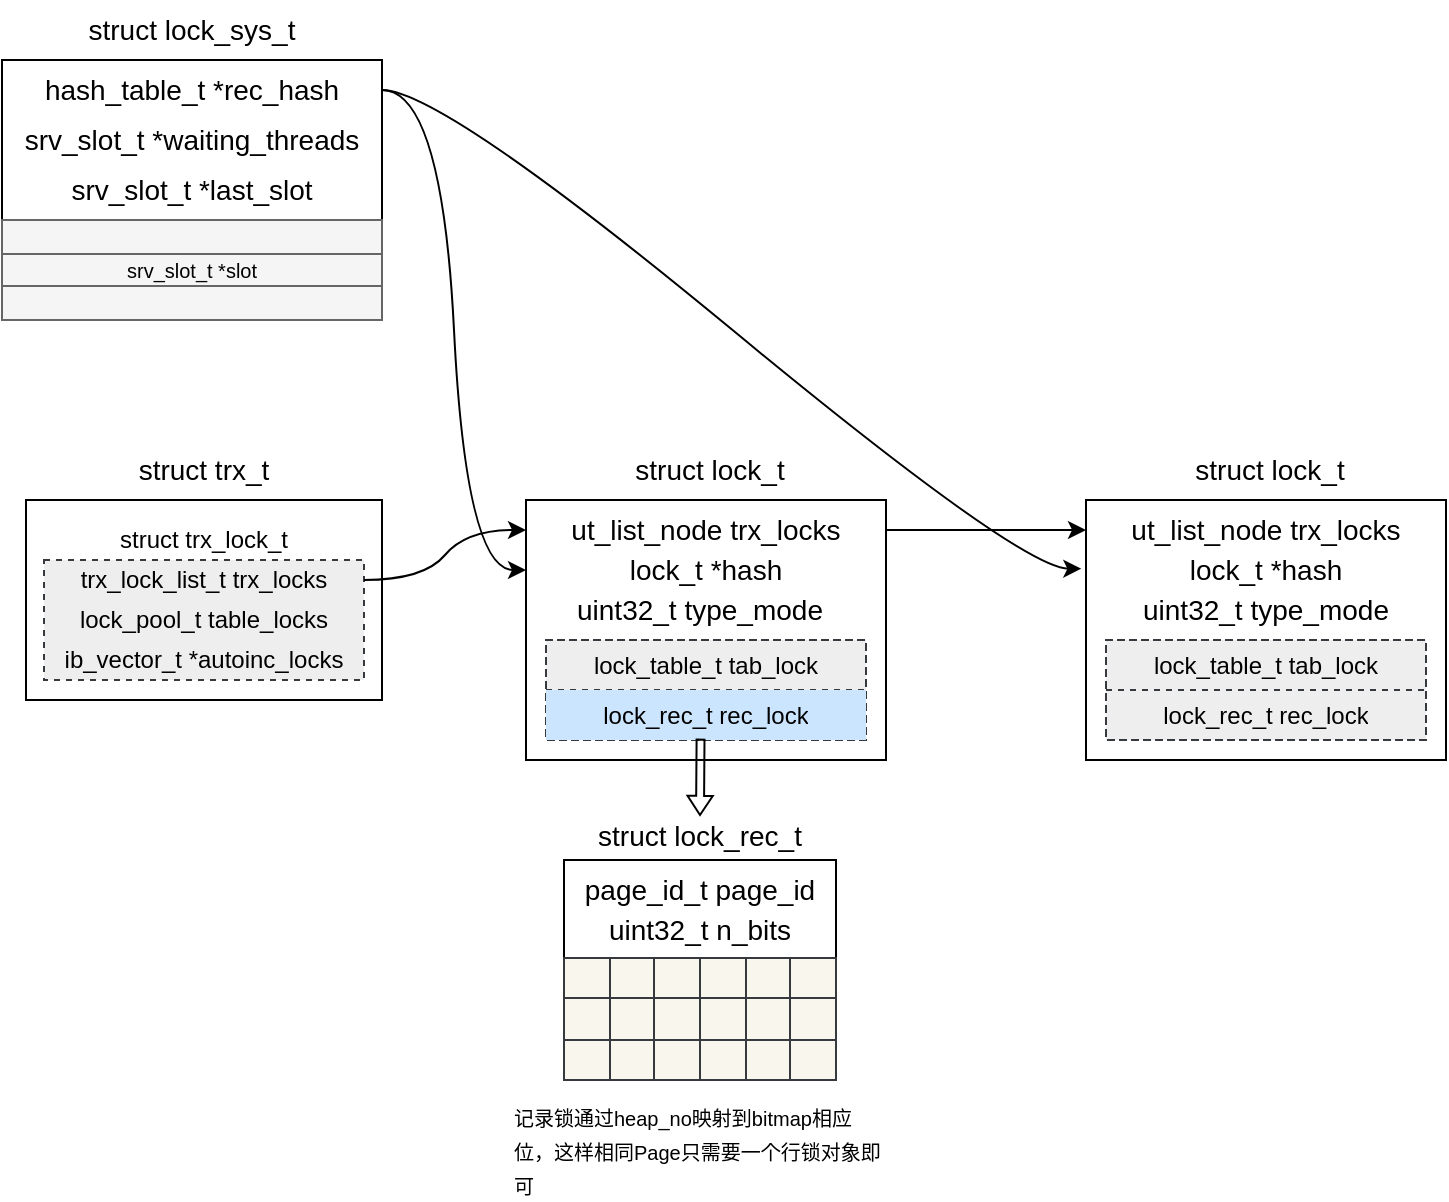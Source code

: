 <mxfile version="20.8.20" type="github" pages="2">
  <diagram id="ggDm7dyGmYc0CfCTTLtj" name="第 1 页">
    <mxGraphModel dx="778" dy="514" grid="1" gridSize="10" guides="1" tooltips="1" connect="1" arrows="1" fold="1" page="1" pageScale="1" pageWidth="827" pageHeight="1169" math="0" shadow="0">
      <root>
        <mxCell id="0" />
        <mxCell id="1" parent="0" />
        <mxCell id="7I_updDtBPzMGvopnjmh-6" value="" style="rounded=0;whiteSpace=wrap;html=1;sketch=0;glass=0;" parent="1" vertex="1">
          <mxGeometry x="309" y="670" width="136" height="110" as="geometry" />
        </mxCell>
        <mxCell id="7I_updDtBPzMGvopnjmh-11" value="&lt;font style=&quot;font-size: 14px;&quot;&gt;struct lock_rec_t&lt;/font&gt;" style="text;html=1;strokeColor=none;fillColor=none;align=center;verticalAlign=middle;whiteSpace=wrap;rounded=0;" parent="1" vertex="1">
          <mxGeometry x="321" y="648" width="112" height="20" as="geometry" />
        </mxCell>
        <mxCell id="7I_updDtBPzMGvopnjmh-57" value="" style="shape=table;startSize=0;container=1;collapsible=0;childLayout=tableLayout;rounded=0;glass=0;sketch=0;fontSize=14;fillColor=#f9f7ed;strokeColor=#36393d;" parent="1" vertex="1">
          <mxGeometry x="309" y="719" width="136" height="61" as="geometry" />
        </mxCell>
        <mxCell id="7I_updDtBPzMGvopnjmh-58" value="" style="shape=tableRow;horizontal=0;startSize=0;swimlaneHead=0;swimlaneBody=0;top=0;left=0;bottom=0;right=0;collapsible=0;dropTarget=0;fillColor=none;points=[[0,0.5],[1,0.5]];portConstraint=eastwest;rounded=0;glass=0;sketch=0;fontSize=14;" parent="7I_updDtBPzMGvopnjmh-57" vertex="1">
          <mxGeometry width="136" height="20" as="geometry" />
        </mxCell>
        <mxCell id="7I_updDtBPzMGvopnjmh-59" value="" style="shape=partialRectangle;html=1;whiteSpace=wrap;connectable=0;overflow=hidden;fillColor=none;top=0;left=0;bottom=0;right=0;pointerEvents=1;rounded=0;glass=0;sketch=0;fontSize=14;" parent="7I_updDtBPzMGvopnjmh-58" vertex="1">
          <mxGeometry width="23" height="20" as="geometry">
            <mxRectangle width="23" height="20" as="alternateBounds" />
          </mxGeometry>
        </mxCell>
        <mxCell id="7I_updDtBPzMGvopnjmh-60" value="" style="shape=partialRectangle;html=1;whiteSpace=wrap;connectable=0;overflow=hidden;fillColor=none;top=0;left=0;bottom=0;right=0;pointerEvents=1;rounded=0;glass=0;sketch=0;fontSize=14;" parent="7I_updDtBPzMGvopnjmh-58" vertex="1">
          <mxGeometry x="23" width="22" height="20" as="geometry">
            <mxRectangle width="22" height="20" as="alternateBounds" />
          </mxGeometry>
        </mxCell>
        <mxCell id="7I_updDtBPzMGvopnjmh-61" value="" style="shape=partialRectangle;html=1;whiteSpace=wrap;connectable=0;overflow=hidden;fillColor=none;top=0;left=0;bottom=0;right=0;pointerEvents=1;rounded=0;glass=0;sketch=0;fontSize=14;" parent="7I_updDtBPzMGvopnjmh-58" vertex="1">
          <mxGeometry x="45" width="23" height="20" as="geometry">
            <mxRectangle width="23" height="20" as="alternateBounds" />
          </mxGeometry>
        </mxCell>
        <mxCell id="7I_updDtBPzMGvopnjmh-62" value="" style="shape=partialRectangle;html=1;whiteSpace=wrap;connectable=0;overflow=hidden;fillColor=none;top=0;left=0;bottom=0;right=0;pointerEvents=1;rounded=0;glass=0;sketch=0;fontSize=14;" parent="7I_updDtBPzMGvopnjmh-58" vertex="1">
          <mxGeometry x="68" width="23" height="20" as="geometry">
            <mxRectangle width="23" height="20" as="alternateBounds" />
          </mxGeometry>
        </mxCell>
        <mxCell id="7I_updDtBPzMGvopnjmh-63" value="" style="shape=partialRectangle;html=1;whiteSpace=wrap;connectable=0;overflow=hidden;fillColor=none;top=0;left=0;bottom=0;right=0;pointerEvents=1;rounded=0;glass=0;sketch=0;fontSize=14;" parent="7I_updDtBPzMGvopnjmh-58" vertex="1">
          <mxGeometry x="91" width="22" height="20" as="geometry">
            <mxRectangle width="22" height="20" as="alternateBounds" />
          </mxGeometry>
        </mxCell>
        <mxCell id="7I_updDtBPzMGvopnjmh-64" value="" style="shape=partialRectangle;html=1;whiteSpace=wrap;connectable=0;overflow=hidden;fillColor=none;top=0;left=0;bottom=0;right=0;pointerEvents=1;rounded=0;glass=0;sketch=0;fontSize=14;" parent="7I_updDtBPzMGvopnjmh-58" vertex="1">
          <mxGeometry x="113" width="23" height="20" as="geometry">
            <mxRectangle width="23" height="20" as="alternateBounds" />
          </mxGeometry>
        </mxCell>
        <mxCell id="7I_updDtBPzMGvopnjmh-65" value="" style="shape=tableRow;horizontal=0;startSize=0;swimlaneHead=0;swimlaneBody=0;top=0;left=0;bottom=0;right=0;collapsible=0;dropTarget=0;fillColor=none;points=[[0,0.5],[1,0.5]];portConstraint=eastwest;rounded=0;glass=0;sketch=0;fontSize=14;" parent="7I_updDtBPzMGvopnjmh-57" vertex="1">
          <mxGeometry y="20" width="136" height="21" as="geometry" />
        </mxCell>
        <mxCell id="7I_updDtBPzMGvopnjmh-66" value="" style="shape=partialRectangle;html=1;whiteSpace=wrap;connectable=0;overflow=hidden;fillColor=none;top=0;left=0;bottom=0;right=0;pointerEvents=1;rounded=0;glass=0;sketch=0;fontSize=14;" parent="7I_updDtBPzMGvopnjmh-65" vertex="1">
          <mxGeometry width="23" height="21" as="geometry">
            <mxRectangle width="23" height="21" as="alternateBounds" />
          </mxGeometry>
        </mxCell>
        <mxCell id="7I_updDtBPzMGvopnjmh-67" value="" style="shape=partialRectangle;html=1;whiteSpace=wrap;connectable=0;overflow=hidden;fillColor=none;top=0;left=0;bottom=0;right=0;pointerEvents=1;rounded=0;glass=0;sketch=0;fontSize=14;" parent="7I_updDtBPzMGvopnjmh-65" vertex="1">
          <mxGeometry x="23" width="22" height="21" as="geometry">
            <mxRectangle width="22" height="21" as="alternateBounds" />
          </mxGeometry>
        </mxCell>
        <mxCell id="7I_updDtBPzMGvopnjmh-68" value="" style="shape=partialRectangle;html=1;whiteSpace=wrap;connectable=0;overflow=hidden;fillColor=none;top=0;left=0;bottom=0;right=0;pointerEvents=1;rounded=0;glass=0;sketch=0;fontSize=14;" parent="7I_updDtBPzMGvopnjmh-65" vertex="1">
          <mxGeometry x="45" width="23" height="21" as="geometry">
            <mxRectangle width="23" height="21" as="alternateBounds" />
          </mxGeometry>
        </mxCell>
        <mxCell id="7I_updDtBPzMGvopnjmh-69" value="" style="shape=partialRectangle;html=1;whiteSpace=wrap;connectable=0;overflow=hidden;fillColor=none;top=0;left=0;bottom=0;right=0;pointerEvents=1;rounded=0;glass=0;sketch=0;fontSize=14;" parent="7I_updDtBPzMGvopnjmh-65" vertex="1">
          <mxGeometry x="68" width="23" height="21" as="geometry">
            <mxRectangle width="23" height="21" as="alternateBounds" />
          </mxGeometry>
        </mxCell>
        <mxCell id="7I_updDtBPzMGvopnjmh-70" value="" style="shape=partialRectangle;html=1;whiteSpace=wrap;connectable=0;overflow=hidden;fillColor=none;top=0;left=0;bottom=0;right=0;pointerEvents=1;rounded=0;glass=0;sketch=0;fontSize=14;" parent="7I_updDtBPzMGvopnjmh-65" vertex="1">
          <mxGeometry x="91" width="22" height="21" as="geometry">
            <mxRectangle width="22" height="21" as="alternateBounds" />
          </mxGeometry>
        </mxCell>
        <mxCell id="7I_updDtBPzMGvopnjmh-71" value="" style="shape=partialRectangle;html=1;whiteSpace=wrap;connectable=0;overflow=hidden;fillColor=none;top=0;left=0;bottom=0;right=0;pointerEvents=1;rounded=0;glass=0;sketch=0;fontSize=14;" parent="7I_updDtBPzMGvopnjmh-65" vertex="1">
          <mxGeometry x="113" width="23" height="21" as="geometry">
            <mxRectangle width="23" height="21" as="alternateBounds" />
          </mxGeometry>
        </mxCell>
        <mxCell id="7I_updDtBPzMGvopnjmh-72" value="" style="shape=tableRow;horizontal=0;startSize=0;swimlaneHead=0;swimlaneBody=0;top=0;left=0;bottom=0;right=0;collapsible=0;dropTarget=0;fillColor=none;points=[[0,0.5],[1,0.5]];portConstraint=eastwest;rounded=0;glass=0;sketch=0;fontSize=14;" parent="7I_updDtBPzMGvopnjmh-57" vertex="1">
          <mxGeometry y="41" width="136" height="20" as="geometry" />
        </mxCell>
        <mxCell id="7I_updDtBPzMGvopnjmh-73" value="" style="shape=partialRectangle;html=1;whiteSpace=wrap;connectable=0;overflow=hidden;fillColor=none;top=0;left=0;bottom=0;right=0;pointerEvents=1;rounded=0;glass=0;sketch=0;fontSize=14;" parent="7I_updDtBPzMGvopnjmh-72" vertex="1">
          <mxGeometry width="23" height="20" as="geometry">
            <mxRectangle width="23" height="20" as="alternateBounds" />
          </mxGeometry>
        </mxCell>
        <mxCell id="7I_updDtBPzMGvopnjmh-74" value="" style="shape=partialRectangle;html=1;whiteSpace=wrap;connectable=0;overflow=hidden;fillColor=none;top=0;left=0;bottom=0;right=0;pointerEvents=1;rounded=0;glass=0;sketch=0;fontSize=14;" parent="7I_updDtBPzMGvopnjmh-72" vertex="1">
          <mxGeometry x="23" width="22" height="20" as="geometry">
            <mxRectangle width="22" height="20" as="alternateBounds" />
          </mxGeometry>
        </mxCell>
        <mxCell id="7I_updDtBPzMGvopnjmh-75" value="" style="shape=partialRectangle;html=1;whiteSpace=wrap;connectable=0;overflow=hidden;fillColor=none;top=0;left=0;bottom=0;right=0;pointerEvents=1;rounded=0;glass=0;sketch=0;fontSize=14;" parent="7I_updDtBPzMGvopnjmh-72" vertex="1">
          <mxGeometry x="45" width="23" height="20" as="geometry">
            <mxRectangle width="23" height="20" as="alternateBounds" />
          </mxGeometry>
        </mxCell>
        <mxCell id="7I_updDtBPzMGvopnjmh-76" value="" style="shape=partialRectangle;html=1;whiteSpace=wrap;connectable=0;overflow=hidden;fillColor=none;top=0;left=0;bottom=0;right=0;pointerEvents=1;rounded=0;glass=0;sketch=0;fontSize=14;" parent="7I_updDtBPzMGvopnjmh-72" vertex="1">
          <mxGeometry x="68" width="23" height="20" as="geometry">
            <mxRectangle width="23" height="20" as="alternateBounds" />
          </mxGeometry>
        </mxCell>
        <mxCell id="7I_updDtBPzMGvopnjmh-77" value="" style="shape=partialRectangle;html=1;whiteSpace=wrap;connectable=0;overflow=hidden;fillColor=none;top=0;left=0;bottom=0;right=0;pointerEvents=1;rounded=0;glass=0;sketch=0;fontSize=14;" parent="7I_updDtBPzMGvopnjmh-72" vertex="1">
          <mxGeometry x="91" width="22" height="20" as="geometry">
            <mxRectangle width="22" height="20" as="alternateBounds" />
          </mxGeometry>
        </mxCell>
        <mxCell id="7I_updDtBPzMGvopnjmh-78" value="" style="shape=partialRectangle;html=1;whiteSpace=wrap;connectable=0;overflow=hidden;fillColor=none;top=0;left=0;bottom=0;right=0;pointerEvents=1;rounded=0;glass=0;sketch=0;fontSize=14;" parent="7I_updDtBPzMGvopnjmh-72" vertex="1">
          <mxGeometry x="113" width="23" height="20" as="geometry">
            <mxRectangle width="23" height="20" as="alternateBounds" />
          </mxGeometry>
        </mxCell>
        <mxCell id="7I_updDtBPzMGvopnjmh-79" value="&lt;font style=&quot;font-size: 10px;&quot;&gt;记录锁通过heap_no映射到bitmap相应位，这样相同Page只需要一个行锁对象即可&lt;/font&gt;" style="text;html=1;strokeColor=none;fillColor=none;align=left;verticalAlign=middle;whiteSpace=wrap;rounded=0;glass=0;sketch=0;fontSize=14;" parent="1" vertex="1">
          <mxGeometry x="282" y="790" width="190" height="50" as="geometry" />
        </mxCell>
        <mxCell id="7I_updDtBPzMGvopnjmh-80" value="" style="rounded=0;whiteSpace=wrap;html=1;glass=0;sketch=0;fontSize=10;" parent="1" vertex="1">
          <mxGeometry x="28" y="270" width="190" height="130" as="geometry" />
        </mxCell>
        <mxCell id="7I_updDtBPzMGvopnjmh-81" value="&lt;font style=&quot;font-size: 14px;&quot;&gt;struct lock_sys_t&lt;/font&gt;" style="text;html=1;strokeColor=none;fillColor=none;align=center;verticalAlign=middle;whiteSpace=wrap;rounded=0;" parent="1" vertex="1">
          <mxGeometry x="67" y="240" width="112" height="30" as="geometry" />
        </mxCell>
        <mxCell id="7I_updDtBPzMGvopnjmh-83" value="&lt;font style=&quot;font-size: 14px;&quot;&gt;hash_table_t *rec_hash&lt;/font&gt;" style="text;html=1;strokeColor=none;fillColor=none;align=center;verticalAlign=middle;whiteSpace=wrap;rounded=0;" parent="1" vertex="1">
          <mxGeometry x="28" y="270" width="190" height="30" as="geometry" />
        </mxCell>
        <mxCell id="7I_updDtBPzMGvopnjmh-84" value="&lt;font style=&quot;font-size: 14px;&quot;&gt;srv_slot_t *waiting_threads&lt;/font&gt;" style="text;html=1;strokeColor=none;fillColor=none;align=center;verticalAlign=middle;whiteSpace=wrap;rounded=0;" parent="1" vertex="1">
          <mxGeometry x="28" y="294.5" width="190" height="30" as="geometry" />
        </mxCell>
        <mxCell id="7I_updDtBPzMGvopnjmh-85" value="&lt;font style=&quot;font-size: 14px;&quot;&gt;srv_slot_t *last_slot&lt;/font&gt;" style="text;html=1;strokeColor=none;fillColor=none;align=center;verticalAlign=middle;whiteSpace=wrap;rounded=0;" parent="1" vertex="1">
          <mxGeometry x="28" y="320" width="190" height="30" as="geometry" />
        </mxCell>
        <mxCell id="7I_updDtBPzMGvopnjmh-87" value="" style="shape=table;startSize=0;container=1;collapsible=0;childLayout=tableLayout;rounded=0;glass=0;sketch=0;fontSize=10;fillColor=#f5f5f5;fontColor=#333333;strokeColor=#666666;" parent="1" vertex="1">
          <mxGeometry x="28" y="350" width="190" height="50" as="geometry" />
        </mxCell>
        <mxCell id="7I_updDtBPzMGvopnjmh-88" value="" style="shape=tableRow;horizontal=0;startSize=0;swimlaneHead=0;swimlaneBody=0;top=0;left=0;bottom=0;right=0;collapsible=0;dropTarget=0;fillColor=none;points=[[0,0.5],[1,0.5]];portConstraint=eastwest;rounded=0;glass=0;sketch=0;fontSize=10;" parent="7I_updDtBPzMGvopnjmh-87" vertex="1">
          <mxGeometry width="190" height="17" as="geometry" />
        </mxCell>
        <mxCell id="7I_updDtBPzMGvopnjmh-89" value="" style="shape=partialRectangle;html=1;whiteSpace=wrap;connectable=0;overflow=hidden;fillColor=none;top=0;left=0;bottom=0;right=0;pointerEvents=1;rounded=0;glass=0;sketch=0;fontSize=10;" parent="7I_updDtBPzMGvopnjmh-88" vertex="1">
          <mxGeometry width="190" height="17" as="geometry">
            <mxRectangle width="190" height="17" as="alternateBounds" />
          </mxGeometry>
        </mxCell>
        <mxCell id="7I_updDtBPzMGvopnjmh-90" value="" style="shape=tableRow;horizontal=0;startSize=0;swimlaneHead=0;swimlaneBody=0;top=0;left=0;bottom=0;right=0;collapsible=0;dropTarget=0;fillColor=none;points=[[0,0.5],[1,0.5]];portConstraint=eastwest;rounded=0;glass=0;sketch=0;fontSize=10;" parent="7I_updDtBPzMGvopnjmh-87" vertex="1">
          <mxGeometry y="17" width="190" height="16" as="geometry" />
        </mxCell>
        <mxCell id="7I_updDtBPzMGvopnjmh-91" value="srv_slot_t *slot" style="shape=partialRectangle;html=1;whiteSpace=wrap;connectable=0;overflow=hidden;fillColor=none;top=0;left=0;bottom=0;right=0;pointerEvents=1;rounded=0;glass=0;sketch=0;fontSize=10;" parent="7I_updDtBPzMGvopnjmh-90" vertex="1">
          <mxGeometry width="190" height="16" as="geometry">
            <mxRectangle width="190" height="16" as="alternateBounds" />
          </mxGeometry>
        </mxCell>
        <mxCell id="7I_updDtBPzMGvopnjmh-92" value="" style="shape=tableRow;horizontal=0;startSize=0;swimlaneHead=0;swimlaneBody=0;top=0;left=0;bottom=0;right=0;collapsible=0;dropTarget=0;fillColor=none;points=[[0,0.5],[1,0.5]];portConstraint=eastwest;rounded=0;glass=0;sketch=0;fontSize=10;" parent="7I_updDtBPzMGvopnjmh-87" vertex="1">
          <mxGeometry y="33" width="190" height="17" as="geometry" />
        </mxCell>
        <mxCell id="7I_updDtBPzMGvopnjmh-93" value="" style="shape=partialRectangle;html=1;whiteSpace=wrap;connectable=0;overflow=hidden;fillColor=none;top=0;left=0;bottom=0;right=0;pointerEvents=1;rounded=0;glass=0;sketch=0;fontSize=10;" parent="7I_updDtBPzMGvopnjmh-92" vertex="1">
          <mxGeometry width="190" height="17" as="geometry">
            <mxRectangle width="190" height="17" as="alternateBounds" />
          </mxGeometry>
        </mxCell>
        <mxCell id="7I_updDtBPzMGvopnjmh-124" value="" style="rounded=0;whiteSpace=wrap;html=1;glass=0;sketch=0;fontSize=10;" parent="1" vertex="1">
          <mxGeometry x="40" y="490" width="178" height="100" as="geometry" />
        </mxCell>
        <mxCell id="7I_updDtBPzMGvopnjmh-125" value="&lt;font style=&quot;font-size: 14px;&quot;&gt;struct trx_t&lt;/font&gt;" style="text;html=1;strokeColor=none;fillColor=none;align=center;verticalAlign=middle;whiteSpace=wrap;rounded=0;" parent="1" vertex="1">
          <mxGeometry x="73" y="460" width="112" height="30" as="geometry" />
        </mxCell>
        <mxCell id="7I_updDtBPzMGvopnjmh-126" value="" style="rounded=0;whiteSpace=wrap;html=1;glass=0;sketch=0;fontSize=10;dashed=1;fillColor=#eeeeee;strokeColor=#36393d;" parent="1" vertex="1">
          <mxGeometry x="49" y="520" width="160" height="60" as="geometry" />
        </mxCell>
        <mxCell id="7I_updDtBPzMGvopnjmh-127" value="&lt;font style=&quot;font-size: 12px;&quot;&gt;struct trx_lock_t&lt;/font&gt;" style="text;html=1;strokeColor=none;fillColor=none;align=center;verticalAlign=middle;whiteSpace=wrap;rounded=0;" parent="1" vertex="1">
          <mxGeometry x="73" y="500" width="112" height="20" as="geometry" />
        </mxCell>
        <mxCell id="7I_updDtBPzMGvopnjmh-128" value="&lt;font style=&quot;font-size: 12px;&quot;&gt;trx_lock_list_t trx_locks&lt;/font&gt;" style="text;html=1;strokeColor=none;fillColor=none;align=center;verticalAlign=middle;whiteSpace=wrap;rounded=0;" parent="1" vertex="1">
          <mxGeometry x="49" y="520" width="160" height="20" as="geometry" />
        </mxCell>
        <mxCell id="7I_updDtBPzMGvopnjmh-129" value="&lt;font style=&quot;font-size: 12px;&quot;&gt;lock_pool_t table_locks&lt;/font&gt;" style="text;html=1;strokeColor=none;fillColor=none;align=center;verticalAlign=middle;whiteSpace=wrap;rounded=0;" parent="1" vertex="1">
          <mxGeometry x="49" y="540" width="160" height="20" as="geometry" />
        </mxCell>
        <mxCell id="7I_updDtBPzMGvopnjmh-130" value="&lt;font style=&quot;font-size: 12px;&quot;&gt;ib_vector_t *autoinc_locks&lt;/font&gt;" style="text;html=1;strokeColor=none;fillColor=none;align=center;verticalAlign=middle;whiteSpace=wrap;rounded=0;" parent="1" vertex="1">
          <mxGeometry x="49" y="560" width="160" height="20" as="geometry" />
        </mxCell>
        <mxCell id="7I_updDtBPzMGvopnjmh-131" value="" style="rounded=0;whiteSpace=wrap;html=1;glass=0;sketch=0;fontSize=10;" parent="1" vertex="1">
          <mxGeometry x="290" y="490" width="180" height="130" as="geometry" />
        </mxCell>
        <mxCell id="7I_updDtBPzMGvopnjmh-132" value="&lt;font style=&quot;font-size: 14px;&quot;&gt;struct lock_t&lt;/font&gt;" style="text;html=1;strokeColor=none;fillColor=none;align=center;verticalAlign=middle;whiteSpace=wrap;rounded=0;" parent="1" vertex="1">
          <mxGeometry x="326" y="460" width="112" height="30" as="geometry" />
        </mxCell>
        <mxCell id="7I_updDtBPzMGvopnjmh-133" value="&lt;font style=&quot;font-size: 14px;&quot;&gt;page_id_t page_id&lt;/font&gt;" style="text;html=1;strokeColor=none;fillColor=none;align=center;verticalAlign=middle;whiteSpace=wrap;rounded=0;" parent="1" vertex="1">
          <mxGeometry x="309" y="670" width="136" height="30" as="geometry" />
        </mxCell>
        <mxCell id="7I_updDtBPzMGvopnjmh-134" value="&lt;font style=&quot;font-size: 14px;&quot;&gt;uint32_t n_bits&lt;/font&gt;" style="text;html=1;strokeColor=none;fillColor=none;align=center;verticalAlign=middle;whiteSpace=wrap;rounded=0;" parent="1" vertex="1">
          <mxGeometry x="309" y="690" width="136" height="30" as="geometry" />
        </mxCell>
        <mxCell id="7I_updDtBPzMGvopnjmh-135" value="&lt;font style=&quot;font-size: 14px;&quot;&gt;ut_list_node trx_locks&lt;/font&gt;" style="text;html=1;strokeColor=none;fillColor=none;align=center;verticalAlign=middle;whiteSpace=wrap;rounded=0;" parent="1" vertex="1">
          <mxGeometry x="290" y="490" width="180" height="30" as="geometry" />
        </mxCell>
        <mxCell id="7I_updDtBPzMGvopnjmh-136" value="&lt;font style=&quot;font-size: 14px;&quot;&gt;uint32_t type_mode&lt;/font&gt;" style="text;html=1;strokeColor=none;fillColor=none;align=center;verticalAlign=middle;whiteSpace=wrap;rounded=0;" parent="1" vertex="1">
          <mxGeometry x="287" y="530" width="180" height="30" as="geometry" />
        </mxCell>
        <mxCell id="7I_updDtBPzMGvopnjmh-137" value="" style="shape=table;startSize=0;container=1;collapsible=0;childLayout=tableLayout;rounded=0;glass=0;dashed=1;sketch=0;fontSize=12;fillColor=#eeeeee;strokeColor=#36393d;" parent="1" vertex="1">
          <mxGeometry x="300" y="560" width="160" height="50" as="geometry" />
        </mxCell>
        <mxCell id="7I_updDtBPzMGvopnjmh-138" value="" style="shape=tableRow;horizontal=0;startSize=0;swimlaneHead=0;swimlaneBody=0;top=0;left=0;bottom=0;right=0;collapsible=0;dropTarget=0;fillColor=none;points=[[0,0.5],[1,0.5]];portConstraint=eastwest;rounded=0;glass=0;dashed=1;sketch=0;fontSize=12;" parent="7I_updDtBPzMGvopnjmh-137" vertex="1">
          <mxGeometry width="160" height="25" as="geometry" />
        </mxCell>
        <mxCell id="7I_updDtBPzMGvopnjmh-139" value="lock_table_t tab_lock" style="shape=partialRectangle;html=1;whiteSpace=wrap;connectable=0;overflow=hidden;fillColor=none;top=0;left=0;bottom=0;right=0;pointerEvents=1;rounded=0;glass=0;dashed=1;sketch=0;fontSize=12;" parent="7I_updDtBPzMGvopnjmh-138" vertex="1">
          <mxGeometry width="160" height="25" as="geometry">
            <mxRectangle width="160" height="25" as="alternateBounds" />
          </mxGeometry>
        </mxCell>
        <mxCell id="7I_updDtBPzMGvopnjmh-140" value="" style="shape=tableRow;horizontal=0;startSize=0;swimlaneHead=0;swimlaneBody=0;top=0;left=0;bottom=0;right=0;collapsible=0;dropTarget=0;fillColor=none;points=[[0,0.5],[1,0.5]];portConstraint=eastwest;rounded=0;glass=0;dashed=1;sketch=0;fontSize=12;" parent="7I_updDtBPzMGvopnjmh-137" vertex="1">
          <mxGeometry y="25" width="160" height="25" as="geometry" />
        </mxCell>
        <mxCell id="7I_updDtBPzMGvopnjmh-141" value="lock_rec_t rec_lock" style="shape=partialRectangle;html=1;whiteSpace=wrap;connectable=0;overflow=hidden;fillColor=#cce5ff;top=0;left=0;bottom=0;right=0;pointerEvents=1;rounded=0;glass=0;dashed=1;sketch=0;fontSize=12;strokeColor=#36393d;" parent="7I_updDtBPzMGvopnjmh-140" vertex="1">
          <mxGeometry width="160" height="25" as="geometry">
            <mxRectangle width="160" height="25" as="alternateBounds" />
          </mxGeometry>
        </mxCell>
        <mxCell id="7I_updDtBPzMGvopnjmh-142" value="" style="endArrow=classic;html=1;fontSize=12;exitX=1;exitY=0.5;exitDx=0;exitDy=0;entryX=0;entryY=0.5;entryDx=0;entryDy=0;edgeStyle=entityRelationEdgeStyle;curved=1;" parent="1" source="7I_updDtBPzMGvopnjmh-128" target="7I_updDtBPzMGvopnjmh-135" edge="1">
          <mxGeometry width="50" height="50" relative="1" as="geometry">
            <mxPoint x="390" y="640" as="sourcePoint" />
            <mxPoint x="440" y="590" as="targetPoint" />
          </mxGeometry>
        </mxCell>
        <mxCell id="7I_updDtBPzMGvopnjmh-143" value="" style="rounded=0;whiteSpace=wrap;html=1;glass=0;sketch=0;fontSize=10;" parent="1" vertex="1">
          <mxGeometry x="570" y="490" width="180" height="130" as="geometry" />
        </mxCell>
        <mxCell id="7I_updDtBPzMGvopnjmh-144" value="&lt;font style=&quot;font-size: 14px;&quot;&gt;struct lock_t&lt;/font&gt;" style="text;html=1;strokeColor=none;fillColor=none;align=center;verticalAlign=middle;whiteSpace=wrap;rounded=0;" parent="1" vertex="1">
          <mxGeometry x="606" y="460" width="112" height="30" as="geometry" />
        </mxCell>
        <mxCell id="7I_updDtBPzMGvopnjmh-145" value="&lt;font style=&quot;font-size: 14px;&quot;&gt;ut_list_node trx_locks&lt;/font&gt;" style="text;html=1;strokeColor=none;fillColor=none;align=center;verticalAlign=middle;whiteSpace=wrap;rounded=0;" parent="1" vertex="1">
          <mxGeometry x="570" y="490" width="180" height="30" as="geometry" />
        </mxCell>
        <mxCell id="7I_updDtBPzMGvopnjmh-146" value="&lt;font style=&quot;font-size: 14px;&quot;&gt;uint32_t type_mode&lt;/font&gt;" style="text;html=1;strokeColor=none;fillColor=none;align=center;verticalAlign=middle;whiteSpace=wrap;rounded=0;" parent="1" vertex="1">
          <mxGeometry x="570" y="530" width="180" height="30" as="geometry" />
        </mxCell>
        <mxCell id="7I_updDtBPzMGvopnjmh-147" value="" style="shape=table;startSize=0;container=1;collapsible=0;childLayout=tableLayout;rounded=0;glass=0;dashed=1;sketch=0;fontSize=12;fillColor=#eeeeee;strokeColor=#36393d;" parent="1" vertex="1">
          <mxGeometry x="580" y="560" width="160" height="50" as="geometry" />
        </mxCell>
        <mxCell id="7I_updDtBPzMGvopnjmh-148" value="" style="shape=tableRow;horizontal=0;startSize=0;swimlaneHead=0;swimlaneBody=0;top=0;left=0;bottom=0;right=0;collapsible=0;dropTarget=0;fillColor=none;points=[[0,0.5],[1,0.5]];portConstraint=eastwest;rounded=0;glass=0;dashed=1;sketch=0;fontSize=12;" parent="7I_updDtBPzMGvopnjmh-147" vertex="1">
          <mxGeometry width="160" height="25" as="geometry" />
        </mxCell>
        <mxCell id="7I_updDtBPzMGvopnjmh-149" value="lock_table_t tab_lock" style="shape=partialRectangle;html=1;whiteSpace=wrap;connectable=0;overflow=hidden;fillColor=none;top=0;left=0;bottom=0;right=0;pointerEvents=1;rounded=0;glass=0;dashed=1;sketch=0;fontSize=12;" parent="7I_updDtBPzMGvopnjmh-148" vertex="1">
          <mxGeometry width="160" height="25" as="geometry">
            <mxRectangle width="160" height="25" as="alternateBounds" />
          </mxGeometry>
        </mxCell>
        <mxCell id="7I_updDtBPzMGvopnjmh-150" value="" style="shape=tableRow;horizontal=0;startSize=0;swimlaneHead=0;swimlaneBody=0;top=0;left=0;bottom=0;right=0;collapsible=0;dropTarget=0;fillColor=none;points=[[0,0.5],[1,0.5]];portConstraint=eastwest;rounded=0;glass=0;dashed=1;sketch=0;fontSize=12;" parent="7I_updDtBPzMGvopnjmh-147" vertex="1">
          <mxGeometry y="25" width="160" height="25" as="geometry" />
        </mxCell>
        <mxCell id="7I_updDtBPzMGvopnjmh-151" value="lock_rec_t rec_lock" style="shape=partialRectangle;html=1;whiteSpace=wrap;connectable=0;overflow=hidden;fillColor=none;top=0;left=0;bottom=0;right=0;pointerEvents=1;rounded=0;glass=0;dashed=1;sketch=0;fontSize=12;" parent="7I_updDtBPzMGvopnjmh-150" vertex="1">
          <mxGeometry width="160" height="25" as="geometry">
            <mxRectangle width="160" height="25" as="alternateBounds" />
          </mxGeometry>
        </mxCell>
        <mxCell id="7I_updDtBPzMGvopnjmh-152" value="" style="endArrow=classic;html=1;fontSize=12;entryX=0;entryY=0.5;entryDx=0;entryDy=0;edgeStyle=entityRelationEdgeStyle;curved=1;exitX=1;exitY=0.5;exitDx=0;exitDy=0;" parent="1" source="7I_updDtBPzMGvopnjmh-135" target="7I_updDtBPzMGvopnjmh-145" edge="1">
          <mxGeometry width="50" height="50" relative="1" as="geometry">
            <mxPoint x="160" y="680" as="sourcePoint" />
            <mxPoint x="300" y="515" as="targetPoint" />
          </mxGeometry>
        </mxCell>
        <mxCell id="7I_updDtBPzMGvopnjmh-154" value="" style="endArrow=classic;html=1;fontSize=12;exitX=0.483;exitY=0.972;exitDx=0;exitDy=0;exitPerimeter=0;entryX=0.5;entryY=0;entryDx=0;entryDy=0;rounded=0;shape=flexArrow;width=3.951;endSize=2.852;endWidth=7.668;" parent="1" source="7I_updDtBPzMGvopnjmh-140" target="7I_updDtBPzMGvopnjmh-11" edge="1">
          <mxGeometry width="50" height="50" relative="1" as="geometry">
            <mxPoint x="510" y="650" as="sourcePoint" />
            <mxPoint x="378" y="640" as="targetPoint" />
          </mxGeometry>
        </mxCell>
        <mxCell id="7I_updDtBPzMGvopnjmh-176" value="&lt;font style=&quot;font-size: 14px;&quot;&gt;lock_t *hash&lt;/font&gt;" style="text;html=1;strokeColor=none;fillColor=none;align=center;verticalAlign=middle;whiteSpace=wrap;rounded=0;" parent="1" vertex="1">
          <mxGeometry x="290" y="510" width="180" height="30" as="geometry" />
        </mxCell>
        <mxCell id="7I_updDtBPzMGvopnjmh-177" value="&lt;font style=&quot;font-size: 14px;&quot;&gt;lock_t *hash&lt;/font&gt;" style="text;html=1;strokeColor=none;fillColor=none;align=center;verticalAlign=middle;whiteSpace=wrap;rounded=0;" parent="1" vertex="1">
          <mxGeometry x="570" y="510" width="180" height="30" as="geometry" />
        </mxCell>
        <mxCell id="7I_updDtBPzMGvopnjmh-188" value="" style="endArrow=classic;html=1;fontSize=12;exitX=1;exitY=0.5;exitDx=0;exitDy=0;entryX=0;entryY=0.5;entryDx=0;entryDy=0;edgeStyle=entityRelationEdgeStyle;curved=1;" parent="1" source="7I_updDtBPzMGvopnjmh-83" target="7I_updDtBPzMGvopnjmh-176" edge="1">
          <mxGeometry width="50" height="50" relative="1" as="geometry">
            <mxPoint x="219" y="540" as="sourcePoint" />
            <mxPoint x="300" y="515" as="targetPoint" />
          </mxGeometry>
        </mxCell>
        <mxCell id="7I_updDtBPzMGvopnjmh-189" value="" style="endArrow=classic;html=1;fontSize=12;exitX=1;exitY=0.5;exitDx=0;exitDy=0;entryX=-0.013;entryY=0.478;entryDx=0;entryDy=0;edgeStyle=entityRelationEdgeStyle;curved=1;entryPerimeter=0;" parent="1" source="7I_updDtBPzMGvopnjmh-83" target="7I_updDtBPzMGvopnjmh-177" edge="1">
          <mxGeometry width="50" height="50" relative="1" as="geometry">
            <mxPoint x="228" y="295" as="sourcePoint" />
            <mxPoint x="300" y="535" as="targetPoint" />
          </mxGeometry>
        </mxCell>
      </root>
    </mxGraphModel>
  </diagram>
  <diagram id="7yPm8lBw0eQ3SYkAEC9Q" name="第 2 页">
    <mxGraphModel dx="915" dy="539" grid="1" gridSize="10" guides="1" tooltips="1" connect="1" arrows="1" fold="1" page="1" pageScale="1" pageWidth="827" pageHeight="1169" math="0" shadow="0">
      <root>
        <mxCell id="0" />
        <mxCell id="1" parent="0" />
        <mxCell id="BmlxAj3alWHTjDBXLEEU-2" value="INDEX" style="rhombus;whiteSpace=wrap;html=1;" vertex="1" parent="1">
          <mxGeometry x="360" y="230" width="100" height="40" as="geometry" />
        </mxCell>
        <mxCell id="BmlxAj3alWHTjDBXLEEU-3" value="Root" style="rounded=1;whiteSpace=wrap;html=1;" vertex="1" parent="1">
          <mxGeometry x="370" y="290" width="80" height="40" as="geometry" />
        </mxCell>
        <mxCell id="BmlxAj3alWHTjDBXLEEU-4" value="Non-Leaf" style="rounded=1;whiteSpace=wrap;html=1;" vertex="1" parent="1">
          <mxGeometry x="280" y="340" width="80" height="40" as="geometry" />
        </mxCell>
        <mxCell id="BmlxAj3alWHTjDBXLEEU-5" value="Leaf" style="rounded=1;whiteSpace=wrap;html=1;" vertex="1" parent="1">
          <mxGeometry x="490" y="480" width="80" height="40" as="geometry" />
        </mxCell>
      </root>
    </mxGraphModel>
  </diagram>
</mxfile>
